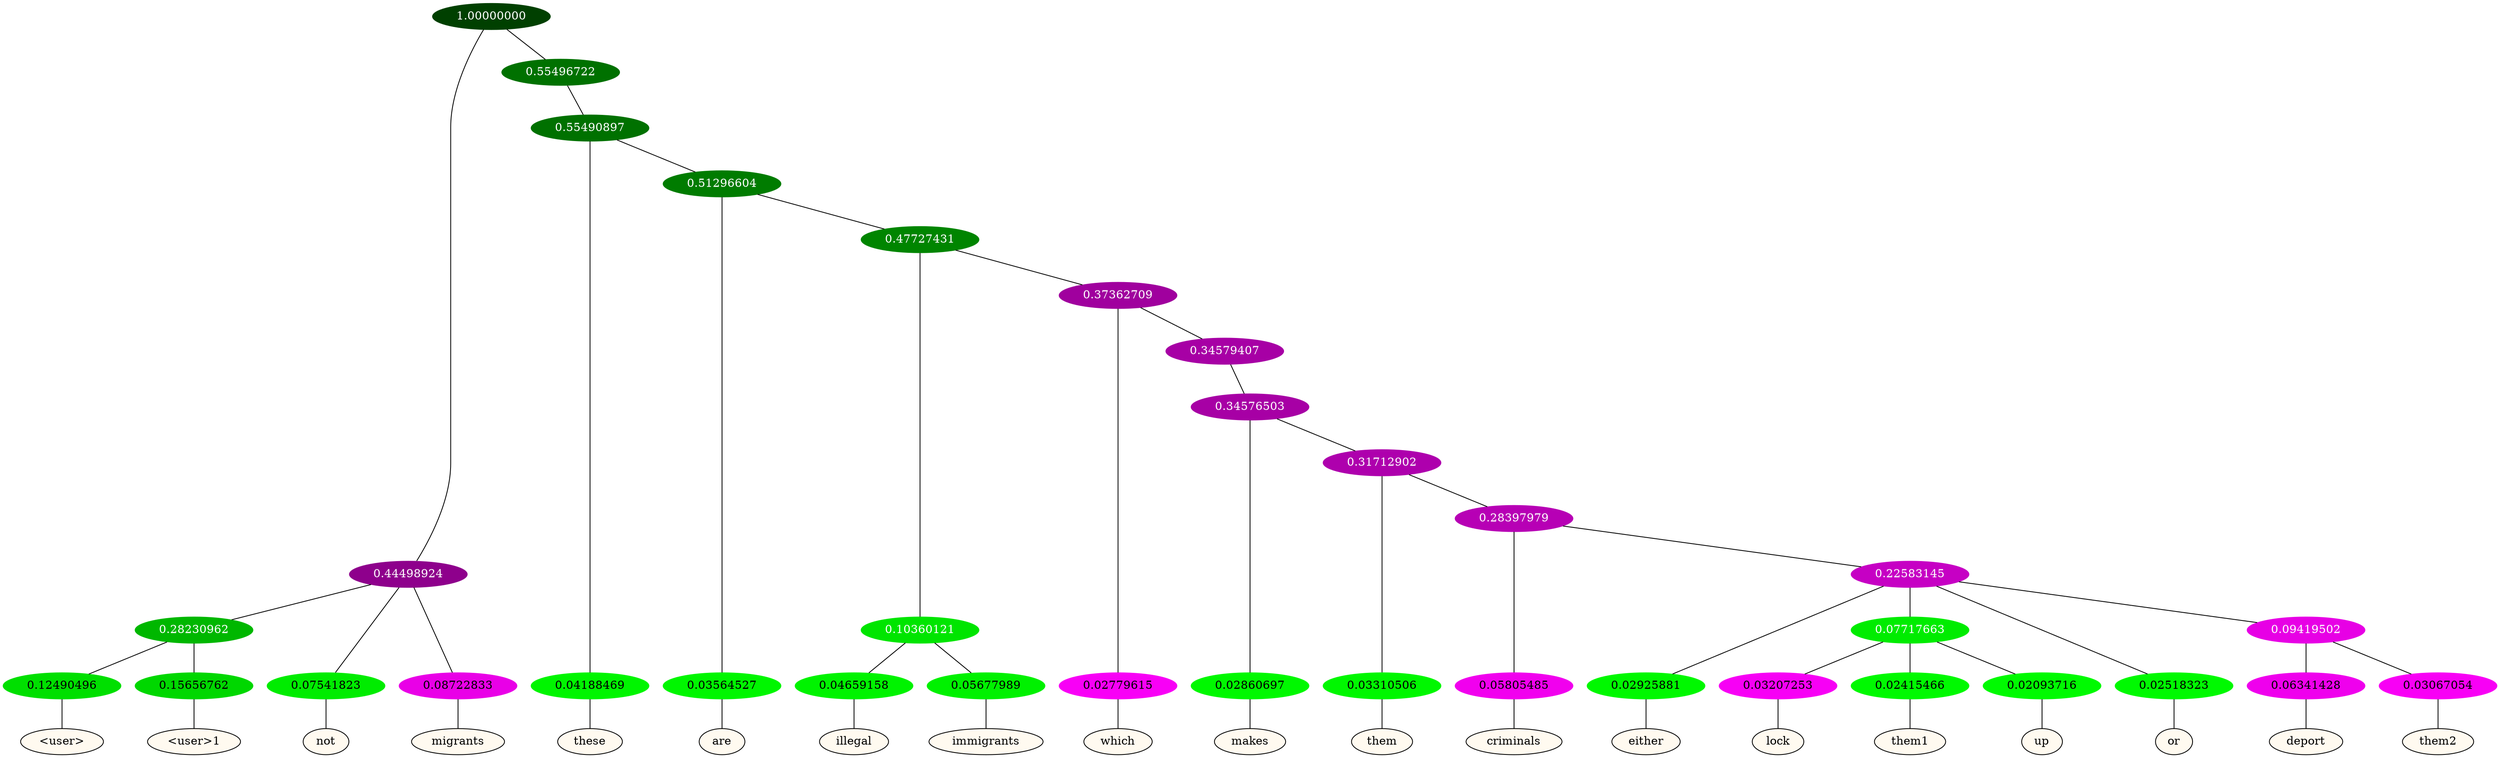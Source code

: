 graph {
	node [format=png height=0.15 nodesep=0.001 ordering=out overlap=prism overlap_scaling=0.01 ranksep=0.001 ratio=0.2 style=filled width=0.15]
	{
		rank=same
		a_w_7 [label="\<user\>" color=black fillcolor=floralwhite style="filled,solid"]
		a_w_8 [label="\<user\>1" color=black fillcolor=floralwhite style="filled,solid"]
		a_w_4 [label=not color=black fillcolor=floralwhite style="filled,solid"]
		a_w_5 [label=migrants color=black fillcolor=floralwhite style="filled,solid"]
		a_w_9 [label=these color=black fillcolor=floralwhite style="filled,solid"]
		a_w_11 [label=are color=black fillcolor=floralwhite style="filled,solid"]
		a_w_15 [label=illegal color=black fillcolor=floralwhite style="filled,solid"]
		a_w_16 [label=immigrants color=black fillcolor=floralwhite style="filled,solid"]
		a_w_17 [label=which color=black fillcolor=floralwhite style="filled,solid"]
		a_w_20 [label=makes color=black fillcolor=floralwhite style="filled,solid"]
		a_w_22 [label=them color=black fillcolor=floralwhite style="filled,solid"]
		a_w_24 [label=criminals color=black fillcolor=floralwhite style="filled,solid"]
		a_w_26 [label=either color=black fillcolor=floralwhite style="filled,solid"]
		a_w_30 [label=lock color=black fillcolor=floralwhite style="filled,solid"]
		a_w_31 [label=them1 color=black fillcolor=floralwhite style="filled,solid"]
		a_w_32 [label=up color=black fillcolor=floralwhite style="filled,solid"]
		a_w_28 [label=or color=black fillcolor=floralwhite style="filled,solid"]
		a_w_33 [label=deport color=black fillcolor=floralwhite style="filled,solid"]
		a_w_34 [label=them2 color=black fillcolor=floralwhite style="filled,solid"]
	}
	a_n_7 -- a_w_7
	a_n_8 -- a_w_8
	a_n_4 -- a_w_4
	a_n_5 -- a_w_5
	a_n_9 -- a_w_9
	a_n_11 -- a_w_11
	a_n_15 -- a_w_15
	a_n_16 -- a_w_16
	a_n_17 -- a_w_17
	a_n_20 -- a_w_20
	a_n_22 -- a_w_22
	a_n_24 -- a_w_24
	a_n_26 -- a_w_26
	a_n_30 -- a_w_30
	a_n_31 -- a_w_31
	a_n_32 -- a_w_32
	a_n_28 -- a_w_28
	a_n_33 -- a_w_33
	a_n_34 -- a_w_34
	{
		rank=same
		a_n_7 [label=0.12490496 color="0.334 1.000 0.875" fontcolor=black]
		a_n_8 [label=0.15656762 color="0.334 1.000 0.843" fontcolor=black]
		a_n_4 [label=0.07541823 color="0.334 1.000 0.925" fontcolor=black]
		a_n_5 [label=0.08722833 color="0.835 1.000 0.913" fontcolor=black]
		a_n_9 [label=0.04188469 color="0.334 1.000 0.958" fontcolor=black]
		a_n_11 [label=0.03564527 color="0.334 1.000 0.964" fontcolor=black]
		a_n_15 [label=0.04659158 color="0.334 1.000 0.953" fontcolor=black]
		a_n_16 [label=0.05677989 color="0.334 1.000 0.943" fontcolor=black]
		a_n_17 [label=0.02779615 color="0.835 1.000 0.972" fontcolor=black]
		a_n_20 [label=0.02860697 color="0.334 1.000 0.971" fontcolor=black]
		a_n_22 [label=0.03310506 color="0.334 1.000 0.967" fontcolor=black]
		a_n_24 [label=0.05805485 color="0.835 1.000 0.942" fontcolor=black]
		a_n_26 [label=0.02925881 color="0.334 1.000 0.971" fontcolor=black]
		a_n_30 [label=0.03207253 color="0.835 1.000 0.968" fontcolor=black]
		a_n_31 [label=0.02415466 color="0.334 1.000 0.976" fontcolor=black]
		a_n_32 [label=0.02093716 color="0.334 1.000 0.979" fontcolor=black]
		a_n_28 [label=0.02518323 color="0.334 1.000 0.975" fontcolor=black]
		a_n_33 [label=0.06341428 color="0.835 1.000 0.937" fontcolor=black]
		a_n_34 [label=0.03067054 color="0.835 1.000 0.969" fontcolor=black]
	}
	a_n_0 [label=1.00000000 color="0.334 1.000 0.250" fontcolor=grey99]
	a_n_1 [label=0.44498924 color="0.835 1.000 0.555" fontcolor=grey99]
	a_n_0 -- a_n_1
	a_n_2 [label=0.55496722 color="0.334 1.000 0.445" fontcolor=grey99]
	a_n_0 -- a_n_2
	a_n_3 [label=0.28230962 color="0.334 1.000 0.718" fontcolor=grey99]
	a_n_1 -- a_n_3
	a_n_1 -- a_n_4
	a_n_1 -- a_n_5
	a_n_6 [label=0.55490897 color="0.334 1.000 0.445" fontcolor=grey99]
	a_n_2 -- a_n_6
	a_n_3 -- a_n_7
	a_n_3 -- a_n_8
	a_n_6 -- a_n_9
	a_n_10 [label=0.51296604 color="0.334 1.000 0.487" fontcolor=grey99]
	a_n_6 -- a_n_10
	a_n_10 -- a_n_11
	a_n_12 [label=0.47727431 color="0.334 1.000 0.523" fontcolor=grey99]
	a_n_10 -- a_n_12
	a_n_13 [label=0.10360121 color="0.334 1.000 0.896" fontcolor=grey99]
	a_n_12 -- a_n_13
	a_n_14 [label=0.37362709 color="0.835 1.000 0.626" fontcolor=grey99]
	a_n_12 -- a_n_14
	a_n_13 -- a_n_15
	a_n_13 -- a_n_16
	a_n_14 -- a_n_17
	a_n_18 [label=0.34579407 color="0.835 1.000 0.654" fontcolor=grey99]
	a_n_14 -- a_n_18
	a_n_19 [label=0.34576503 color="0.835 1.000 0.654" fontcolor=grey99]
	a_n_18 -- a_n_19
	a_n_19 -- a_n_20
	a_n_21 [label=0.31712902 color="0.835 1.000 0.683" fontcolor=grey99]
	a_n_19 -- a_n_21
	a_n_21 -- a_n_22
	a_n_23 [label=0.28397979 color="0.835 1.000 0.716" fontcolor=grey99]
	a_n_21 -- a_n_23
	a_n_23 -- a_n_24
	a_n_25 [label=0.22583145 color="0.835 1.000 0.774" fontcolor=grey99]
	a_n_23 -- a_n_25
	a_n_25 -- a_n_26
	a_n_27 [label=0.07717663 color="0.334 1.000 0.923" fontcolor=grey99]
	a_n_25 -- a_n_27
	a_n_25 -- a_n_28
	a_n_29 [label=0.09419502 color="0.835 1.000 0.906" fontcolor=grey99]
	a_n_25 -- a_n_29
	a_n_27 -- a_n_30
	a_n_27 -- a_n_31
	a_n_27 -- a_n_32
	a_n_29 -- a_n_33
	a_n_29 -- a_n_34
}
